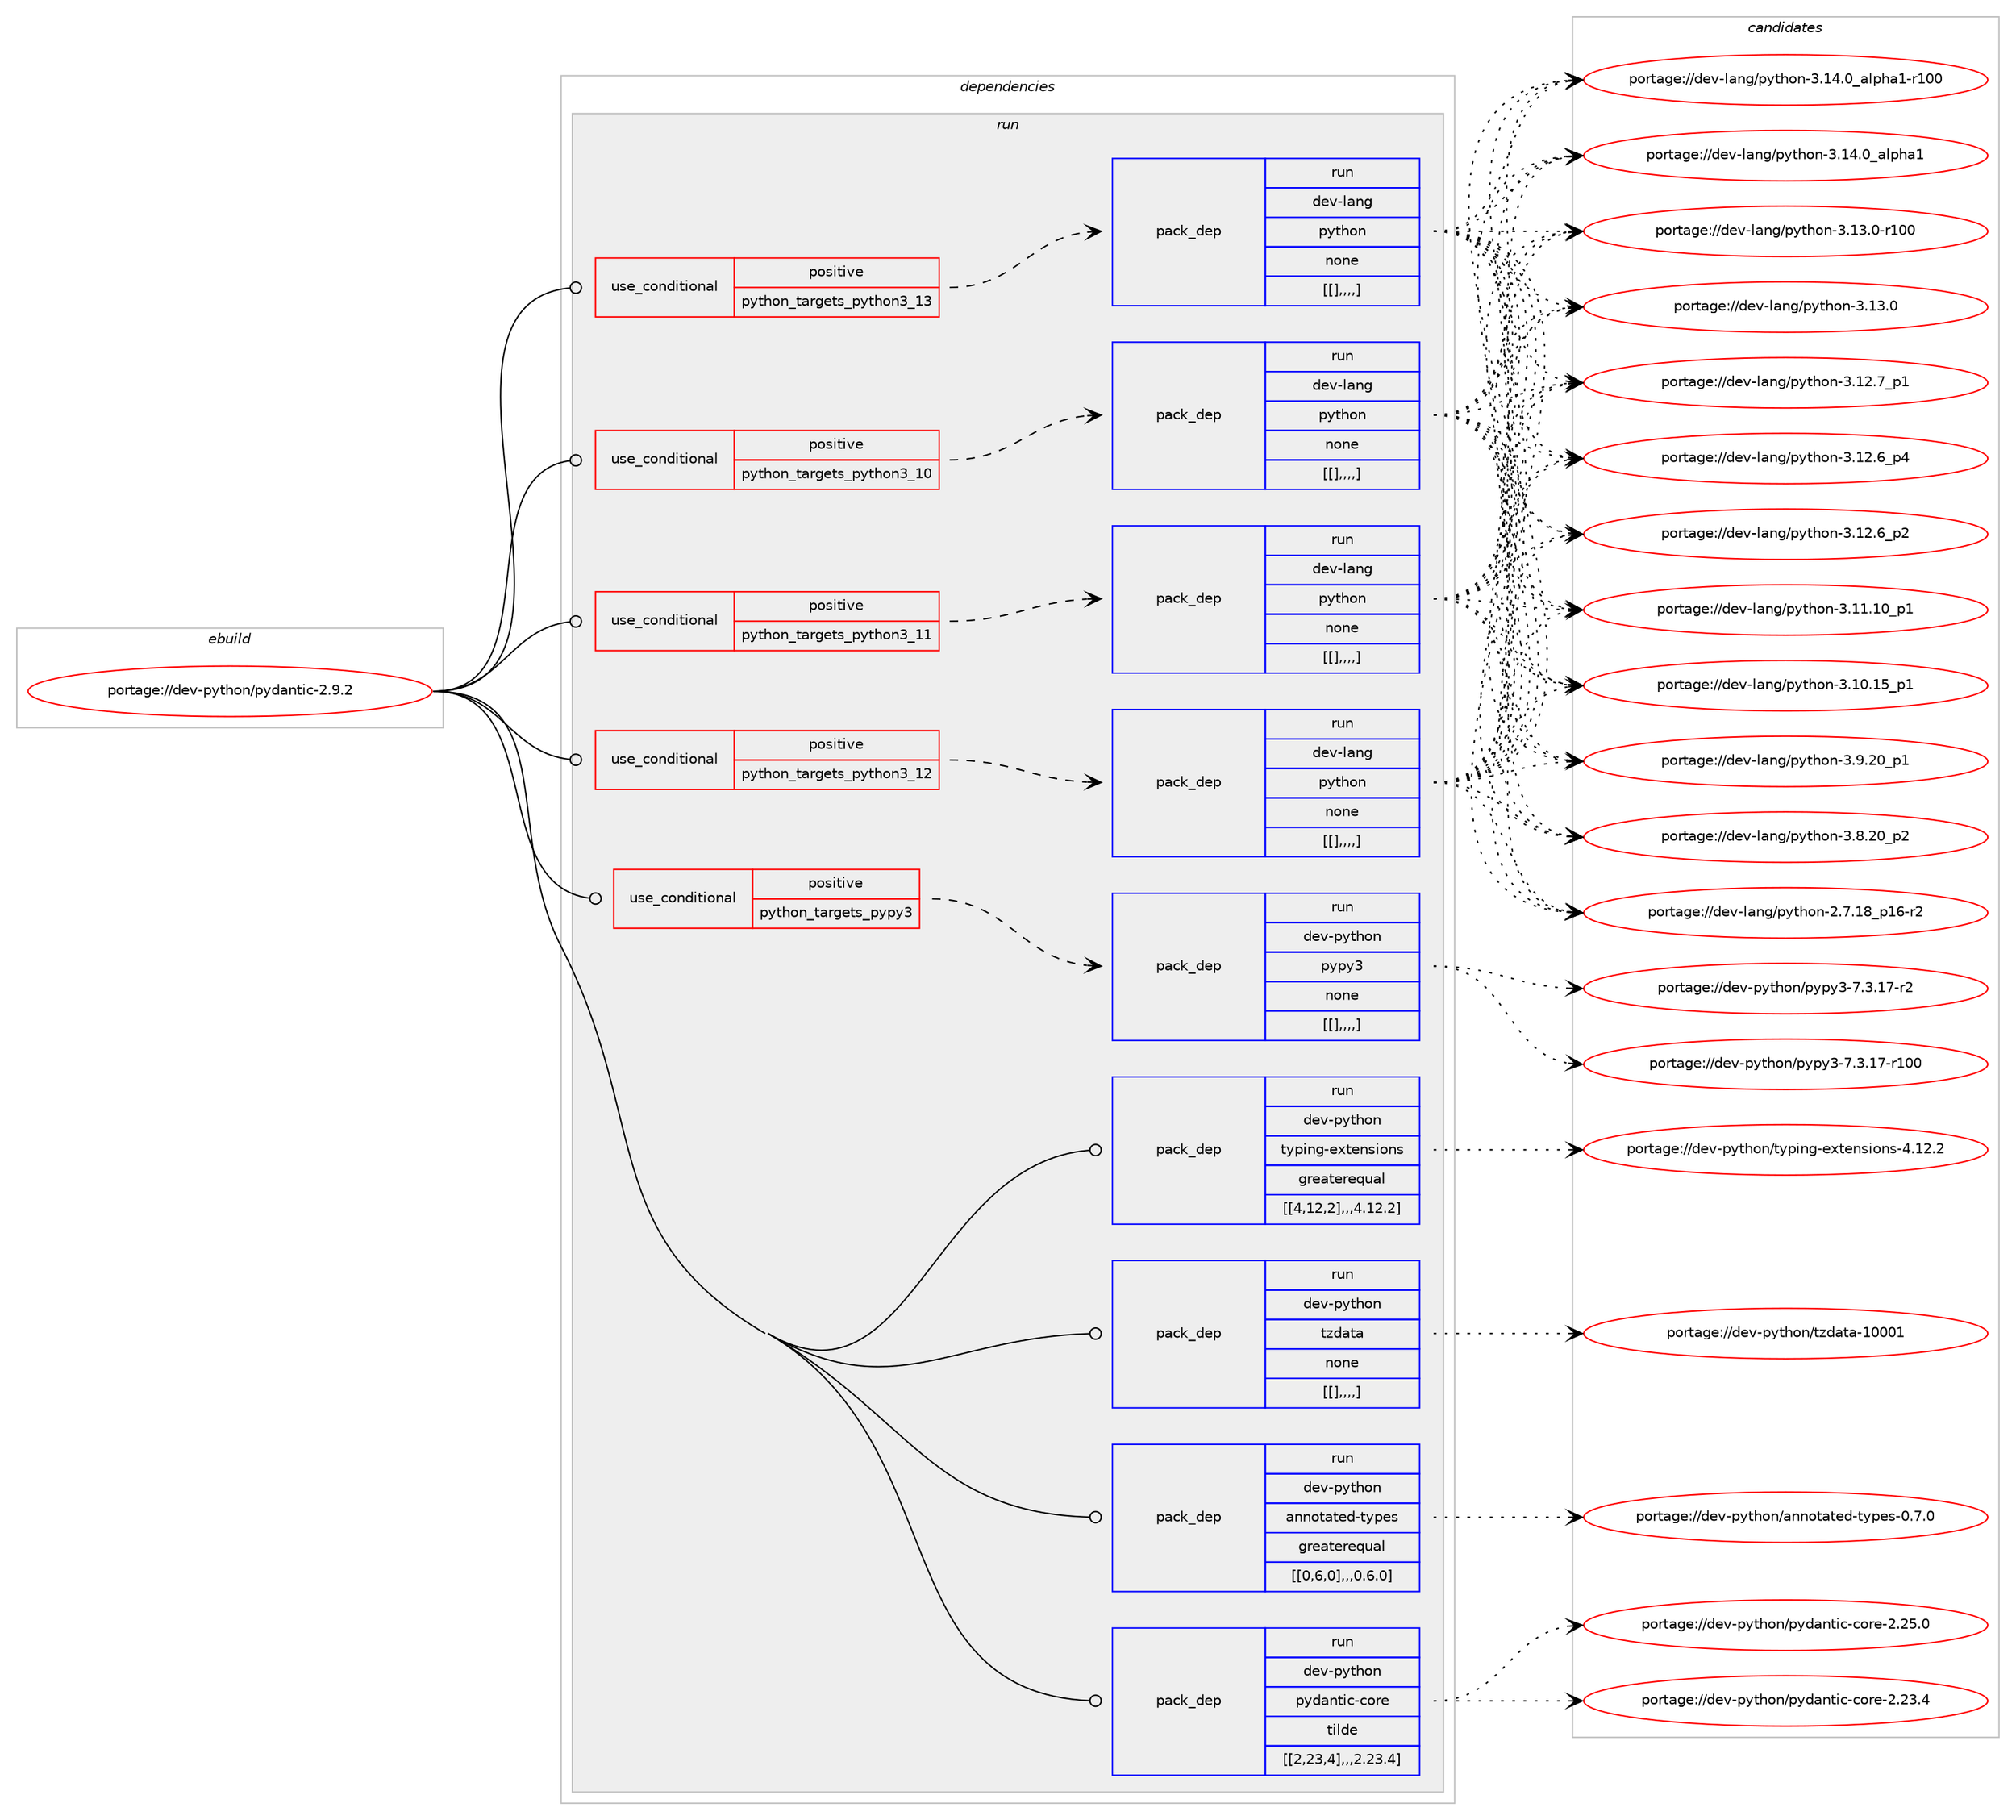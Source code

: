 digraph prolog {

# *************
# Graph options
# *************

newrank=true;
concentrate=true;
compound=true;
graph [rankdir=LR,fontname=Helvetica,fontsize=10,ranksep=1.5];#, ranksep=2.5, nodesep=0.2];
edge  [arrowhead=vee];
node  [fontname=Helvetica,fontsize=10];

# **********
# The ebuild
# **********

subgraph cluster_leftcol {
color=gray;
label=<<i>ebuild</i>>;
id [label="portage://dev-python/pydantic-2.9.2", color=red, width=4, href="../dev-python/pydantic-2.9.2.svg"];
}

# ****************
# The dependencies
# ****************

subgraph cluster_midcol {
color=gray;
label=<<i>dependencies</i>>;
subgraph cluster_compile {
fillcolor="#eeeeee";
style=filled;
label=<<i>compile</i>>;
}
subgraph cluster_compileandrun {
fillcolor="#eeeeee";
style=filled;
label=<<i>compile and run</i>>;
}
subgraph cluster_run {
fillcolor="#eeeeee";
style=filled;
label=<<i>run</i>>;
subgraph cond39327 {
dependency162713 [label=<<TABLE BORDER="0" CELLBORDER="1" CELLSPACING="0" CELLPADDING="4"><TR><TD ROWSPAN="3" CELLPADDING="10">use_conditional</TD></TR><TR><TD>positive</TD></TR><TR><TD>python_targets_pypy3</TD></TR></TABLE>>, shape=none, color=red];
subgraph pack122081 {
dependency162730 [label=<<TABLE BORDER="0" CELLBORDER="1" CELLSPACING="0" CELLPADDING="4" WIDTH="220"><TR><TD ROWSPAN="6" CELLPADDING="30">pack_dep</TD></TR><TR><TD WIDTH="110">run</TD></TR><TR><TD>dev-python</TD></TR><TR><TD>pypy3</TD></TR><TR><TD>none</TD></TR><TR><TD>[[],,,,]</TD></TR></TABLE>>, shape=none, color=blue];
}
dependency162713:e -> dependency162730:w [weight=20,style="dashed",arrowhead="vee"];
}
id:e -> dependency162713:w [weight=20,style="solid",arrowhead="odot"];
subgraph cond39337 {
dependency162737 [label=<<TABLE BORDER="0" CELLBORDER="1" CELLSPACING="0" CELLPADDING="4"><TR><TD ROWSPAN="3" CELLPADDING="10">use_conditional</TD></TR><TR><TD>positive</TD></TR><TR><TD>python_targets_python3_10</TD></TR></TABLE>>, shape=none, color=red];
subgraph pack122095 {
dependency162769 [label=<<TABLE BORDER="0" CELLBORDER="1" CELLSPACING="0" CELLPADDING="4" WIDTH="220"><TR><TD ROWSPAN="6" CELLPADDING="30">pack_dep</TD></TR><TR><TD WIDTH="110">run</TD></TR><TR><TD>dev-lang</TD></TR><TR><TD>python</TD></TR><TR><TD>none</TD></TR><TR><TD>[[],,,,]</TD></TR></TABLE>>, shape=none, color=blue];
}
dependency162737:e -> dependency162769:w [weight=20,style="dashed",arrowhead="vee"];
}
id:e -> dependency162737:w [weight=20,style="solid",arrowhead="odot"];
subgraph cond39360 {
dependency162795 [label=<<TABLE BORDER="0" CELLBORDER="1" CELLSPACING="0" CELLPADDING="4"><TR><TD ROWSPAN="3" CELLPADDING="10">use_conditional</TD></TR><TR><TD>positive</TD></TR><TR><TD>python_targets_python3_11</TD></TR></TABLE>>, shape=none, color=red];
subgraph pack122121 {
dependency162797 [label=<<TABLE BORDER="0" CELLBORDER="1" CELLSPACING="0" CELLPADDING="4" WIDTH="220"><TR><TD ROWSPAN="6" CELLPADDING="30">pack_dep</TD></TR><TR><TD WIDTH="110">run</TD></TR><TR><TD>dev-lang</TD></TR><TR><TD>python</TD></TR><TR><TD>none</TD></TR><TR><TD>[[],,,,]</TD></TR></TABLE>>, shape=none, color=blue];
}
dependency162795:e -> dependency162797:w [weight=20,style="dashed",arrowhead="vee"];
}
id:e -> dependency162795:w [weight=20,style="solid",arrowhead="odot"];
subgraph cond39368 {
dependency162820 [label=<<TABLE BORDER="0" CELLBORDER="1" CELLSPACING="0" CELLPADDING="4"><TR><TD ROWSPAN="3" CELLPADDING="10">use_conditional</TD></TR><TR><TD>positive</TD></TR><TR><TD>python_targets_python3_12</TD></TR></TABLE>>, shape=none, color=red];
subgraph pack122137 {
dependency162869 [label=<<TABLE BORDER="0" CELLBORDER="1" CELLSPACING="0" CELLPADDING="4" WIDTH="220"><TR><TD ROWSPAN="6" CELLPADDING="30">pack_dep</TD></TR><TR><TD WIDTH="110">run</TD></TR><TR><TD>dev-lang</TD></TR><TR><TD>python</TD></TR><TR><TD>none</TD></TR><TR><TD>[[],,,,]</TD></TR></TABLE>>, shape=none, color=blue];
}
dependency162820:e -> dependency162869:w [weight=20,style="dashed",arrowhead="vee"];
}
id:e -> dependency162820:w [weight=20,style="solid",arrowhead="odot"];
subgraph cond39392 {
dependency162909 [label=<<TABLE BORDER="0" CELLBORDER="1" CELLSPACING="0" CELLPADDING="4"><TR><TD ROWSPAN="3" CELLPADDING="10">use_conditional</TD></TR><TR><TD>positive</TD></TR><TR><TD>python_targets_python3_13</TD></TR></TABLE>>, shape=none, color=red];
subgraph pack122191 {
dependency162986 [label=<<TABLE BORDER="0" CELLBORDER="1" CELLSPACING="0" CELLPADDING="4" WIDTH="220"><TR><TD ROWSPAN="6" CELLPADDING="30">pack_dep</TD></TR><TR><TD WIDTH="110">run</TD></TR><TR><TD>dev-lang</TD></TR><TR><TD>python</TD></TR><TR><TD>none</TD></TR><TR><TD>[[],,,,]</TD></TR></TABLE>>, shape=none, color=blue];
}
dependency162909:e -> dependency162986:w [weight=20,style="dashed",arrowhead="vee"];
}
id:e -> dependency162909:w [weight=20,style="solid",arrowhead="odot"];
subgraph pack122244 {
dependency163005 [label=<<TABLE BORDER="0" CELLBORDER="1" CELLSPACING="0" CELLPADDING="4" WIDTH="220"><TR><TD ROWSPAN="6" CELLPADDING="30">pack_dep</TD></TR><TR><TD WIDTH="110">run</TD></TR><TR><TD>dev-python</TD></TR><TR><TD>annotated-types</TD></TR><TR><TD>greaterequal</TD></TR><TR><TD>[[0,6,0],,,0.6.0]</TD></TR></TABLE>>, shape=none, color=blue];
}
id:e -> dependency163005:w [weight=20,style="solid",arrowhead="odot"];
subgraph pack122247 {
dependency163013 [label=<<TABLE BORDER="0" CELLBORDER="1" CELLSPACING="0" CELLPADDING="4" WIDTH="220"><TR><TD ROWSPAN="6" CELLPADDING="30">pack_dep</TD></TR><TR><TD WIDTH="110">run</TD></TR><TR><TD>dev-python</TD></TR><TR><TD>pydantic-core</TD></TR><TR><TD>tilde</TD></TR><TR><TD>[[2,23,4],,,2.23.4]</TD></TR></TABLE>>, shape=none, color=blue];
}
id:e -> dependency163013:w [weight=20,style="solid",arrowhead="odot"];
subgraph pack122248 {
dependency163029 [label=<<TABLE BORDER="0" CELLBORDER="1" CELLSPACING="0" CELLPADDING="4" WIDTH="220"><TR><TD ROWSPAN="6" CELLPADDING="30">pack_dep</TD></TR><TR><TD WIDTH="110">run</TD></TR><TR><TD>dev-python</TD></TR><TR><TD>typing-extensions</TD></TR><TR><TD>greaterequal</TD></TR><TR><TD>[[4,12,2],,,4.12.2]</TD></TR></TABLE>>, shape=none, color=blue];
}
id:e -> dependency163029:w [weight=20,style="solid",arrowhead="odot"];
subgraph pack122258 {
dependency163058 [label=<<TABLE BORDER="0" CELLBORDER="1" CELLSPACING="0" CELLPADDING="4" WIDTH="220"><TR><TD ROWSPAN="6" CELLPADDING="30">pack_dep</TD></TR><TR><TD WIDTH="110">run</TD></TR><TR><TD>dev-python</TD></TR><TR><TD>tzdata</TD></TR><TR><TD>none</TD></TR><TR><TD>[[],,,,]</TD></TR></TABLE>>, shape=none, color=blue];
}
id:e -> dependency163058:w [weight=20,style="solid",arrowhead="odot"];
}
}

# **************
# The candidates
# **************

subgraph cluster_choices {
rank=same;
color=gray;
label=<<i>candidates</i>>;

subgraph choice122007 {
color=black;
nodesep=1;
choice100101118451121211161041111104711212111212151455546514649554511450 [label="portage://dev-python/pypy3-7.3.17-r2", color=red, width=4,href="../dev-python/pypy3-7.3.17-r2.svg"];
choice1001011184511212111610411111047112121112121514555465146495545114494848 [label="portage://dev-python/pypy3-7.3.17-r100", color=red, width=4,href="../dev-python/pypy3-7.3.17-r100.svg"];
dependency162730:e -> choice100101118451121211161041111104711212111212151455546514649554511450:w [style=dotted,weight="100"];
dependency162730:e -> choice1001011184511212111610411111047112121112121514555465146495545114494848:w [style=dotted,weight="100"];
}
subgraph choice122010 {
color=black;
nodesep=1;
choice100101118451089711010347112121116104111110455146495246489597108112104974945114494848 [label="portage://dev-lang/python-3.14.0_alpha1-r100", color=red, width=4,href="../dev-lang/python-3.14.0_alpha1-r100.svg"];
choice1001011184510897110103471121211161041111104551464952464895971081121049749 [label="portage://dev-lang/python-3.14.0_alpha1", color=red, width=4,href="../dev-lang/python-3.14.0_alpha1.svg"];
choice1001011184510897110103471121211161041111104551464951464845114494848 [label="portage://dev-lang/python-3.13.0-r100", color=red, width=4,href="../dev-lang/python-3.13.0-r100.svg"];
choice10010111845108971101034711212111610411111045514649514648 [label="portage://dev-lang/python-3.13.0", color=red, width=4,href="../dev-lang/python-3.13.0.svg"];
choice100101118451089711010347112121116104111110455146495046559511249 [label="portage://dev-lang/python-3.12.7_p1", color=red, width=4,href="../dev-lang/python-3.12.7_p1.svg"];
choice100101118451089711010347112121116104111110455146495046549511252 [label="portage://dev-lang/python-3.12.6_p4", color=red, width=4,href="../dev-lang/python-3.12.6_p4.svg"];
choice100101118451089711010347112121116104111110455146495046549511250 [label="portage://dev-lang/python-3.12.6_p2", color=red, width=4,href="../dev-lang/python-3.12.6_p2.svg"];
choice10010111845108971101034711212111610411111045514649494649489511249 [label="portage://dev-lang/python-3.11.10_p1", color=red, width=4,href="../dev-lang/python-3.11.10_p1.svg"];
choice10010111845108971101034711212111610411111045514649484649539511249 [label="portage://dev-lang/python-3.10.15_p1", color=red, width=4,href="../dev-lang/python-3.10.15_p1.svg"];
choice100101118451089711010347112121116104111110455146574650489511249 [label="portage://dev-lang/python-3.9.20_p1", color=red, width=4,href="../dev-lang/python-3.9.20_p1.svg"];
choice100101118451089711010347112121116104111110455146564650489511250 [label="portage://dev-lang/python-3.8.20_p2", color=red, width=4,href="../dev-lang/python-3.8.20_p2.svg"];
choice100101118451089711010347112121116104111110455046554649569511249544511450 [label="portage://dev-lang/python-2.7.18_p16-r2", color=red, width=4,href="../dev-lang/python-2.7.18_p16-r2.svg"];
dependency162769:e -> choice100101118451089711010347112121116104111110455146495246489597108112104974945114494848:w [style=dotted,weight="100"];
dependency162769:e -> choice1001011184510897110103471121211161041111104551464952464895971081121049749:w [style=dotted,weight="100"];
dependency162769:e -> choice1001011184510897110103471121211161041111104551464951464845114494848:w [style=dotted,weight="100"];
dependency162769:e -> choice10010111845108971101034711212111610411111045514649514648:w [style=dotted,weight="100"];
dependency162769:e -> choice100101118451089711010347112121116104111110455146495046559511249:w [style=dotted,weight="100"];
dependency162769:e -> choice100101118451089711010347112121116104111110455146495046549511252:w [style=dotted,weight="100"];
dependency162769:e -> choice100101118451089711010347112121116104111110455146495046549511250:w [style=dotted,weight="100"];
dependency162769:e -> choice10010111845108971101034711212111610411111045514649494649489511249:w [style=dotted,weight="100"];
dependency162769:e -> choice10010111845108971101034711212111610411111045514649484649539511249:w [style=dotted,weight="100"];
dependency162769:e -> choice100101118451089711010347112121116104111110455146574650489511249:w [style=dotted,weight="100"];
dependency162769:e -> choice100101118451089711010347112121116104111110455146564650489511250:w [style=dotted,weight="100"];
dependency162769:e -> choice100101118451089711010347112121116104111110455046554649569511249544511450:w [style=dotted,weight="100"];
}
subgraph choice122023 {
color=black;
nodesep=1;
choice100101118451089711010347112121116104111110455146495246489597108112104974945114494848 [label="portage://dev-lang/python-3.14.0_alpha1-r100", color=red, width=4,href="../dev-lang/python-3.14.0_alpha1-r100.svg"];
choice1001011184510897110103471121211161041111104551464952464895971081121049749 [label="portage://dev-lang/python-3.14.0_alpha1", color=red, width=4,href="../dev-lang/python-3.14.0_alpha1.svg"];
choice1001011184510897110103471121211161041111104551464951464845114494848 [label="portage://dev-lang/python-3.13.0-r100", color=red, width=4,href="../dev-lang/python-3.13.0-r100.svg"];
choice10010111845108971101034711212111610411111045514649514648 [label="portage://dev-lang/python-3.13.0", color=red, width=4,href="../dev-lang/python-3.13.0.svg"];
choice100101118451089711010347112121116104111110455146495046559511249 [label="portage://dev-lang/python-3.12.7_p1", color=red, width=4,href="../dev-lang/python-3.12.7_p1.svg"];
choice100101118451089711010347112121116104111110455146495046549511252 [label="portage://dev-lang/python-3.12.6_p4", color=red, width=4,href="../dev-lang/python-3.12.6_p4.svg"];
choice100101118451089711010347112121116104111110455146495046549511250 [label="portage://dev-lang/python-3.12.6_p2", color=red, width=4,href="../dev-lang/python-3.12.6_p2.svg"];
choice10010111845108971101034711212111610411111045514649494649489511249 [label="portage://dev-lang/python-3.11.10_p1", color=red, width=4,href="../dev-lang/python-3.11.10_p1.svg"];
choice10010111845108971101034711212111610411111045514649484649539511249 [label="portage://dev-lang/python-3.10.15_p1", color=red, width=4,href="../dev-lang/python-3.10.15_p1.svg"];
choice100101118451089711010347112121116104111110455146574650489511249 [label="portage://dev-lang/python-3.9.20_p1", color=red, width=4,href="../dev-lang/python-3.9.20_p1.svg"];
choice100101118451089711010347112121116104111110455146564650489511250 [label="portage://dev-lang/python-3.8.20_p2", color=red, width=4,href="../dev-lang/python-3.8.20_p2.svg"];
choice100101118451089711010347112121116104111110455046554649569511249544511450 [label="portage://dev-lang/python-2.7.18_p16-r2", color=red, width=4,href="../dev-lang/python-2.7.18_p16-r2.svg"];
dependency162797:e -> choice100101118451089711010347112121116104111110455146495246489597108112104974945114494848:w [style=dotted,weight="100"];
dependency162797:e -> choice1001011184510897110103471121211161041111104551464952464895971081121049749:w [style=dotted,weight="100"];
dependency162797:e -> choice1001011184510897110103471121211161041111104551464951464845114494848:w [style=dotted,weight="100"];
dependency162797:e -> choice10010111845108971101034711212111610411111045514649514648:w [style=dotted,weight="100"];
dependency162797:e -> choice100101118451089711010347112121116104111110455146495046559511249:w [style=dotted,weight="100"];
dependency162797:e -> choice100101118451089711010347112121116104111110455146495046549511252:w [style=dotted,weight="100"];
dependency162797:e -> choice100101118451089711010347112121116104111110455146495046549511250:w [style=dotted,weight="100"];
dependency162797:e -> choice10010111845108971101034711212111610411111045514649494649489511249:w [style=dotted,weight="100"];
dependency162797:e -> choice10010111845108971101034711212111610411111045514649484649539511249:w [style=dotted,weight="100"];
dependency162797:e -> choice100101118451089711010347112121116104111110455146574650489511249:w [style=dotted,weight="100"];
dependency162797:e -> choice100101118451089711010347112121116104111110455146564650489511250:w [style=dotted,weight="100"];
dependency162797:e -> choice100101118451089711010347112121116104111110455046554649569511249544511450:w [style=dotted,weight="100"];
}
subgraph choice122030 {
color=black;
nodesep=1;
choice100101118451089711010347112121116104111110455146495246489597108112104974945114494848 [label="portage://dev-lang/python-3.14.0_alpha1-r100", color=red, width=4,href="../dev-lang/python-3.14.0_alpha1-r100.svg"];
choice1001011184510897110103471121211161041111104551464952464895971081121049749 [label="portage://dev-lang/python-3.14.0_alpha1", color=red, width=4,href="../dev-lang/python-3.14.0_alpha1.svg"];
choice1001011184510897110103471121211161041111104551464951464845114494848 [label="portage://dev-lang/python-3.13.0-r100", color=red, width=4,href="../dev-lang/python-3.13.0-r100.svg"];
choice10010111845108971101034711212111610411111045514649514648 [label="portage://dev-lang/python-3.13.0", color=red, width=4,href="../dev-lang/python-3.13.0.svg"];
choice100101118451089711010347112121116104111110455146495046559511249 [label="portage://dev-lang/python-3.12.7_p1", color=red, width=4,href="../dev-lang/python-3.12.7_p1.svg"];
choice100101118451089711010347112121116104111110455146495046549511252 [label="portage://dev-lang/python-3.12.6_p4", color=red, width=4,href="../dev-lang/python-3.12.6_p4.svg"];
choice100101118451089711010347112121116104111110455146495046549511250 [label="portage://dev-lang/python-3.12.6_p2", color=red, width=4,href="../dev-lang/python-3.12.6_p2.svg"];
choice10010111845108971101034711212111610411111045514649494649489511249 [label="portage://dev-lang/python-3.11.10_p1", color=red, width=4,href="../dev-lang/python-3.11.10_p1.svg"];
choice10010111845108971101034711212111610411111045514649484649539511249 [label="portage://dev-lang/python-3.10.15_p1", color=red, width=4,href="../dev-lang/python-3.10.15_p1.svg"];
choice100101118451089711010347112121116104111110455146574650489511249 [label="portage://dev-lang/python-3.9.20_p1", color=red, width=4,href="../dev-lang/python-3.9.20_p1.svg"];
choice100101118451089711010347112121116104111110455146564650489511250 [label="portage://dev-lang/python-3.8.20_p2", color=red, width=4,href="../dev-lang/python-3.8.20_p2.svg"];
choice100101118451089711010347112121116104111110455046554649569511249544511450 [label="portage://dev-lang/python-2.7.18_p16-r2", color=red, width=4,href="../dev-lang/python-2.7.18_p16-r2.svg"];
dependency162869:e -> choice100101118451089711010347112121116104111110455146495246489597108112104974945114494848:w [style=dotted,weight="100"];
dependency162869:e -> choice1001011184510897110103471121211161041111104551464952464895971081121049749:w [style=dotted,weight="100"];
dependency162869:e -> choice1001011184510897110103471121211161041111104551464951464845114494848:w [style=dotted,weight="100"];
dependency162869:e -> choice10010111845108971101034711212111610411111045514649514648:w [style=dotted,weight="100"];
dependency162869:e -> choice100101118451089711010347112121116104111110455146495046559511249:w [style=dotted,weight="100"];
dependency162869:e -> choice100101118451089711010347112121116104111110455146495046549511252:w [style=dotted,weight="100"];
dependency162869:e -> choice100101118451089711010347112121116104111110455146495046549511250:w [style=dotted,weight="100"];
dependency162869:e -> choice10010111845108971101034711212111610411111045514649494649489511249:w [style=dotted,weight="100"];
dependency162869:e -> choice10010111845108971101034711212111610411111045514649484649539511249:w [style=dotted,weight="100"];
dependency162869:e -> choice100101118451089711010347112121116104111110455146574650489511249:w [style=dotted,weight="100"];
dependency162869:e -> choice100101118451089711010347112121116104111110455146564650489511250:w [style=dotted,weight="100"];
dependency162869:e -> choice100101118451089711010347112121116104111110455046554649569511249544511450:w [style=dotted,weight="100"];
}
subgraph choice122127 {
color=black;
nodesep=1;
choice100101118451089711010347112121116104111110455146495246489597108112104974945114494848 [label="portage://dev-lang/python-3.14.0_alpha1-r100", color=red, width=4,href="../dev-lang/python-3.14.0_alpha1-r100.svg"];
choice1001011184510897110103471121211161041111104551464952464895971081121049749 [label="portage://dev-lang/python-3.14.0_alpha1", color=red, width=4,href="../dev-lang/python-3.14.0_alpha1.svg"];
choice1001011184510897110103471121211161041111104551464951464845114494848 [label="portage://dev-lang/python-3.13.0-r100", color=red, width=4,href="../dev-lang/python-3.13.0-r100.svg"];
choice10010111845108971101034711212111610411111045514649514648 [label="portage://dev-lang/python-3.13.0", color=red, width=4,href="../dev-lang/python-3.13.0.svg"];
choice100101118451089711010347112121116104111110455146495046559511249 [label="portage://dev-lang/python-3.12.7_p1", color=red, width=4,href="../dev-lang/python-3.12.7_p1.svg"];
choice100101118451089711010347112121116104111110455146495046549511252 [label="portage://dev-lang/python-3.12.6_p4", color=red, width=4,href="../dev-lang/python-3.12.6_p4.svg"];
choice100101118451089711010347112121116104111110455146495046549511250 [label="portage://dev-lang/python-3.12.6_p2", color=red, width=4,href="../dev-lang/python-3.12.6_p2.svg"];
choice10010111845108971101034711212111610411111045514649494649489511249 [label="portage://dev-lang/python-3.11.10_p1", color=red, width=4,href="../dev-lang/python-3.11.10_p1.svg"];
choice10010111845108971101034711212111610411111045514649484649539511249 [label="portage://dev-lang/python-3.10.15_p1", color=red, width=4,href="../dev-lang/python-3.10.15_p1.svg"];
choice100101118451089711010347112121116104111110455146574650489511249 [label="portage://dev-lang/python-3.9.20_p1", color=red, width=4,href="../dev-lang/python-3.9.20_p1.svg"];
choice100101118451089711010347112121116104111110455146564650489511250 [label="portage://dev-lang/python-3.8.20_p2", color=red, width=4,href="../dev-lang/python-3.8.20_p2.svg"];
choice100101118451089711010347112121116104111110455046554649569511249544511450 [label="portage://dev-lang/python-2.7.18_p16-r2", color=red, width=4,href="../dev-lang/python-2.7.18_p16-r2.svg"];
dependency162986:e -> choice100101118451089711010347112121116104111110455146495246489597108112104974945114494848:w [style=dotted,weight="100"];
dependency162986:e -> choice1001011184510897110103471121211161041111104551464952464895971081121049749:w [style=dotted,weight="100"];
dependency162986:e -> choice1001011184510897110103471121211161041111104551464951464845114494848:w [style=dotted,weight="100"];
dependency162986:e -> choice10010111845108971101034711212111610411111045514649514648:w [style=dotted,weight="100"];
dependency162986:e -> choice100101118451089711010347112121116104111110455146495046559511249:w [style=dotted,weight="100"];
dependency162986:e -> choice100101118451089711010347112121116104111110455146495046549511252:w [style=dotted,weight="100"];
dependency162986:e -> choice100101118451089711010347112121116104111110455146495046549511250:w [style=dotted,weight="100"];
dependency162986:e -> choice10010111845108971101034711212111610411111045514649494649489511249:w [style=dotted,weight="100"];
dependency162986:e -> choice10010111845108971101034711212111610411111045514649484649539511249:w [style=dotted,weight="100"];
dependency162986:e -> choice100101118451089711010347112121116104111110455146574650489511249:w [style=dotted,weight="100"];
dependency162986:e -> choice100101118451089711010347112121116104111110455146564650489511250:w [style=dotted,weight="100"];
dependency162986:e -> choice100101118451089711010347112121116104111110455046554649569511249544511450:w [style=dotted,weight="100"];
}
subgraph choice122135 {
color=black;
nodesep=1;
choice1001011184511212111610411111047971101101111169711610110045116121112101115454846554648 [label="portage://dev-python/annotated-types-0.7.0", color=red, width=4,href="../dev-python/annotated-types-0.7.0.svg"];
dependency163005:e -> choice1001011184511212111610411111047971101101111169711610110045116121112101115454846554648:w [style=dotted,weight="100"];
}
subgraph choice122137 {
color=black;
nodesep=1;
choice10010111845112121116104111110471121211009711011610599459911111410145504650534648 [label="portage://dev-python/pydantic-core-2.25.0", color=red, width=4,href="../dev-python/pydantic-core-2.25.0.svg"];
choice10010111845112121116104111110471121211009711011610599459911111410145504650514652 [label="portage://dev-python/pydantic-core-2.23.4", color=red, width=4,href="../dev-python/pydantic-core-2.23.4.svg"];
dependency163013:e -> choice10010111845112121116104111110471121211009711011610599459911111410145504650534648:w [style=dotted,weight="100"];
dependency163013:e -> choice10010111845112121116104111110471121211009711011610599459911111410145504650514652:w [style=dotted,weight="100"];
}
subgraph choice122139 {
color=black;
nodesep=1;
choice10010111845112121116104111110471161211121051101034510112011610111011510511111011545524649504650 [label="portage://dev-python/typing-extensions-4.12.2", color=red, width=4,href="../dev-python/typing-extensions-4.12.2.svg"];
dependency163029:e -> choice10010111845112121116104111110471161211121051101034510112011610111011510511111011545524649504650:w [style=dotted,weight="100"];
}
subgraph choice122175 {
color=black;
nodesep=1;
choice10010111845112121116104111110471161221009711697454948484849 [label="portage://dev-python/tzdata-10001", color=red, width=4,href="../dev-python/tzdata-10001.svg"];
dependency163058:e -> choice10010111845112121116104111110471161221009711697454948484849:w [style=dotted,weight="100"];
}
}

}
